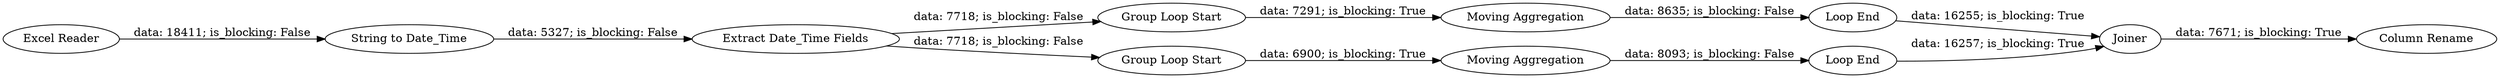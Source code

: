 digraph {
	"4941131735348489180_4" [label="Group Loop Start"]
	"4941131735348489180_7" [label="Group Loop Start"]
	"4941131735348489180_8" [label="Moving Aggregation"]
	"4941131735348489180_3" [label="Extract Date_Time Fields"]
	"4941131735348489180_9" [label="Loop End"]
	"4941131735348489180_2" [label="String to Date_Time"]
	"4941131735348489180_6" [label="Loop End"]
	"4941131735348489180_5" [label="Moving Aggregation"]
	"4941131735348489180_11" [label="Column Rename"]
	"4941131735348489180_10" [label=Joiner]
	"4941131735348489180_1" [label="Excel Reader"]
	"4941131735348489180_1" -> "4941131735348489180_2" [label="data: 18411; is_blocking: False"]
	"4941131735348489180_7" -> "4941131735348489180_8" [label="data: 6900; is_blocking: True"]
	"4941131735348489180_3" -> "4941131735348489180_4" [label="data: 7718; is_blocking: False"]
	"4941131735348489180_3" -> "4941131735348489180_7" [label="data: 7718; is_blocking: False"]
	"4941131735348489180_4" -> "4941131735348489180_5" [label="data: 7291; is_blocking: True"]
	"4941131735348489180_9" -> "4941131735348489180_10" [label="data: 16257; is_blocking: True"]
	"4941131735348489180_6" -> "4941131735348489180_10" [label="data: 16255; is_blocking: True"]
	"4941131735348489180_8" -> "4941131735348489180_9" [label="data: 8093; is_blocking: False"]
	"4941131735348489180_10" -> "4941131735348489180_11" [label="data: 7671; is_blocking: True"]
	"4941131735348489180_2" -> "4941131735348489180_3" [label="data: 5327; is_blocking: False"]
	"4941131735348489180_5" -> "4941131735348489180_6" [label="data: 8635; is_blocking: False"]
	rankdir=LR
}
